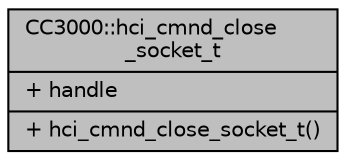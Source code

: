 digraph "CC3000::hci_cmnd_close_socket_t"
{
  edge [fontname="Helvetica",fontsize="10",labelfontname="Helvetica",labelfontsize="10"];
  node [fontname="Helvetica",fontsize="10",shape=record];
  Node1 [label="{CC3000::hci_cmnd_close\l_socket_t\n|+ handle\l|+ hci_cmnd_close_socket_t()\l}",height=0.2,width=0.4,color="black", fillcolor="grey75", style="filled", fontcolor="black"];
}
